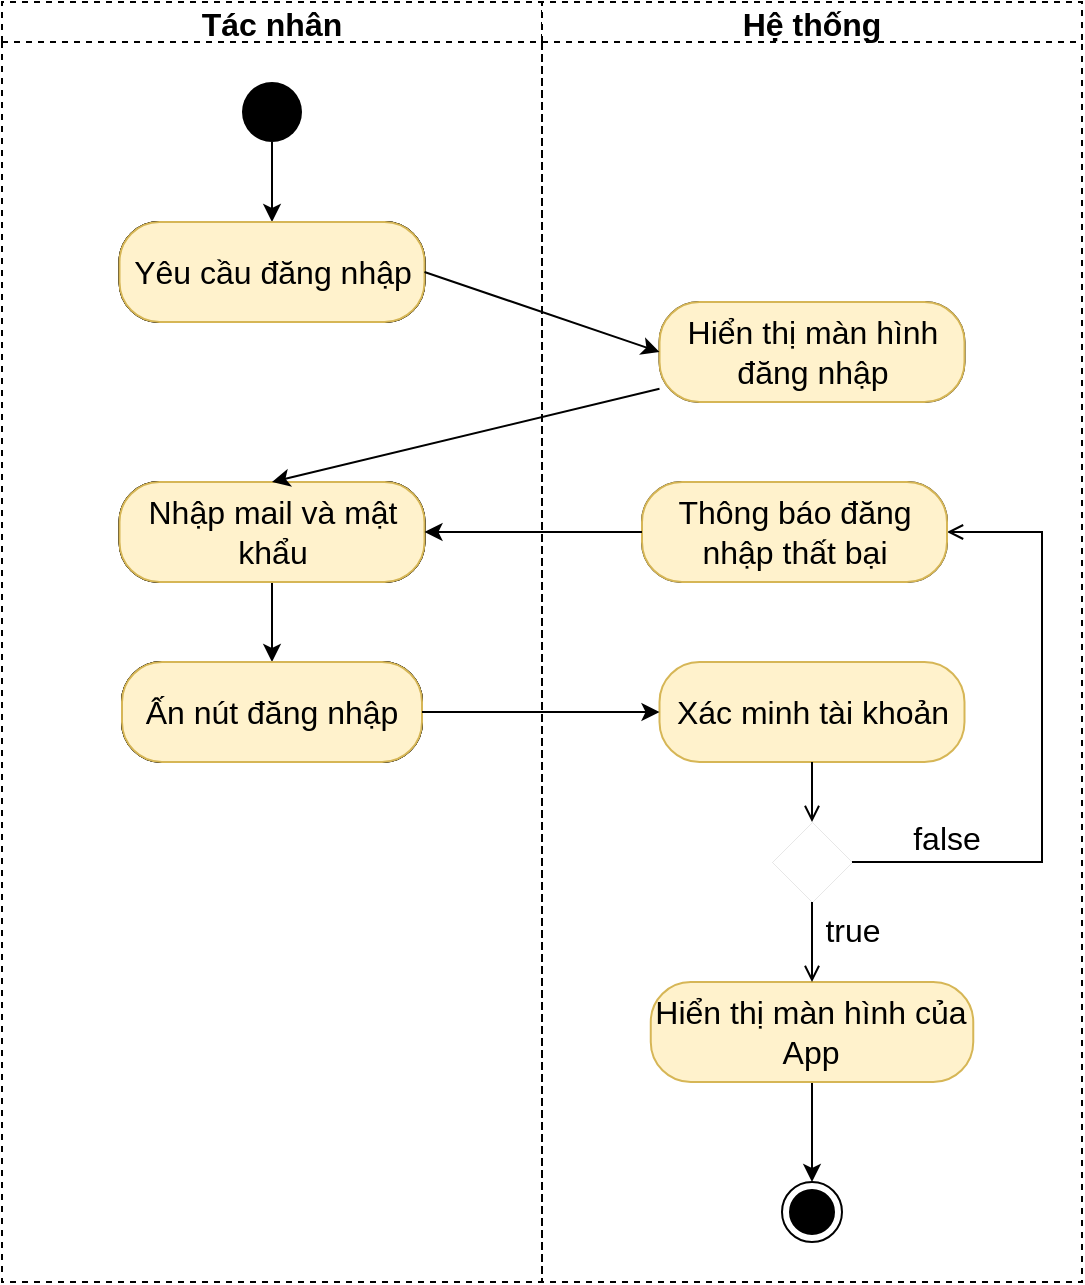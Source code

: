 <?xml version="1.0" encoding="UTF-8"?>
<mxfile version="28.2.8">
  <diagram id="o8LVKSwbL0h8bgJZBsLP" name="Page-1">
    <mxGraphModel dx="880" dy="1621" grid="0" gridSize="10" guides="1" tooltips="1" connect="1" arrows="1" fold="1" page="1" pageScale="1" pageWidth="827" pageHeight="1169" math="0" shadow="0">
      <root>
        <mxCell id="0" />
        <mxCell id="1" parent="0" />
        <mxCell id="THRzaVfOo93DXw_aaa8F-1" value="Tác nhân" style="swimlane;startSize=20;fontSize=16;dashed=1;" parent="1" vertex="1">
          <mxGeometry x="70" y="-20" width="270" height="640" as="geometry" />
        </mxCell>
        <mxCell id="THRzaVfOo93DXw_aaa8F-29" style="edgeStyle=none;rounded=1;orthogonalLoop=1;jettySize=auto;html=1;entryX=0.5;entryY=0;entryDx=0;entryDy=0;fontSize=16;strokeColor=#000000;exitX=0.5;exitY=1;exitDx=0;exitDy=0;" parent="THRzaVfOo93DXw_aaa8F-1" source="S9MEAJjue6eyXgCt8Uo4-2" target="THRzaVfOo93DXw_aaa8F-16" edge="1">
          <mxGeometry relative="1" as="geometry">
            <mxPoint x="135" y="70" as="sourcePoint" />
          </mxGeometry>
        </mxCell>
        <mxCell id="THRzaVfOo93DXw_aaa8F-16" value="Yêu cầu đăng nhập" style="rounded=1;whiteSpace=wrap;html=1;arcSize=40;fontColor=#000000;shadow=0;fontSize=16;fillColor=#FFFFFF;strokeColor=#000000;" parent="THRzaVfOo93DXw_aaa8F-1" vertex="1">
          <mxGeometry x="58.75" y="110" width="152.5" height="50" as="geometry" />
        </mxCell>
        <mxCell id="PxXzzGtLgVrhPU-m9N_G-12" style="edgeStyle=none;rounded=1;orthogonalLoop=1;jettySize=auto;html=1;entryX=0.5;entryY=0;entryDx=0;entryDy=0;fontSize=16;strokeColor=#000000;exitX=0.5;exitY=1;exitDx=0;exitDy=0;" parent="THRzaVfOo93DXw_aaa8F-1" source="THRzaVfOo93DXw_aaa8F-28" target="THRzaVfOo93DXw_aaa8F-34" edge="1">
          <mxGeometry relative="1" as="geometry">
            <mxPoint x="160" y="310" as="sourcePoint" />
          </mxGeometry>
        </mxCell>
        <mxCell id="THRzaVfOo93DXw_aaa8F-28" value="&lt;div&gt;Nhập mail và mật khẩu&lt;/div&gt;" style="rounded=1;whiteSpace=wrap;html=1;arcSize=40;fontColor=#000000;shadow=0;fontSize=16;fillColor=#FFFFFF;strokeColor=#000000;" parent="THRzaVfOo93DXw_aaa8F-1" vertex="1">
          <mxGeometry x="58.75" y="240" width="152.5" height="50" as="geometry" />
        </mxCell>
        <mxCell id="THRzaVfOo93DXw_aaa8F-34" value="Ấn nút đăng nhập" style="rounded=1;whiteSpace=wrap;html=1;arcSize=40;fontColor=#000000;shadow=0;fontSize=16;fillColor=#FFFFFF;strokeColor=#000000;" parent="THRzaVfOo93DXw_aaa8F-1" vertex="1">
          <mxGeometry x="60" y="330" width="150" height="50" as="geometry" />
        </mxCell>
        <mxCell id="S9MEAJjue6eyXgCt8Uo4-2" value="" style="ellipse;fillColor=#000000;strokeColor=none;" parent="THRzaVfOo93DXw_aaa8F-1" vertex="1">
          <mxGeometry x="120" y="40" width="30" height="30" as="geometry" />
        </mxCell>
        <mxCell id="THRzaVfOo93DXw_aaa8F-2" value="Hệ thống" style="swimlane;startSize=20;fontSize=16;dashed=1;" parent="1" vertex="1">
          <mxGeometry x="340" y="-20" width="270" height="640" as="geometry" />
        </mxCell>
        <mxCell id="THRzaVfOo93DXw_aaa8F-33" value="Xác minh tài khoản" style="rounded=1;whiteSpace=wrap;html=1;arcSize=40;shadow=0;fontSize=16;fillColor=#fff2cc;strokeColor=#d6b656;" parent="THRzaVfOo93DXw_aaa8F-2" vertex="1">
          <mxGeometry x="58.75" y="330" width="152.5" height="50" as="geometry" />
        </mxCell>
        <mxCell id="THRzaVfOo93DXw_aaa8F-19" value="" style="shape=rhombus;html=1;verticalLabelPosition=bottom;verticalAlignment=top;shadow=0;dashed=1;dashPattern=1 1;fontSize=16;strokeColor=#000000;strokeWidth=0;gradientColor=none;fillColor=#FFFFFF;" parent="THRzaVfOo93DXw_aaa8F-2" vertex="1">
          <mxGeometry x="115" y="410" width="40" height="40" as="geometry" />
        </mxCell>
        <mxCell id="THRzaVfOo93DXw_aaa8F-20" value="" style="html=1;elbow=horizontal;align=right;verticalAlign=bottom;endArrow=none;rounded=0;labelBackgroundColor=none;startArrow=open;fontSize=16;strokeColor=#000000;entryX=0.5;entryY=1;entryDx=0;entryDy=0;" parent="THRzaVfOo93DXw_aaa8F-2" source="THRzaVfOo93DXw_aaa8F-19" target="THRzaVfOo93DXw_aaa8F-33" edge="1">
          <mxGeometry relative="1" as="geometry">
            <mxPoint x="380" y="380" as="targetPoint" />
          </mxGeometry>
        </mxCell>
        <mxCell id="THRzaVfOo93DXw_aaa8F-42" style="rounded=1;orthogonalLoop=1;jettySize=auto;html=1;exitX=0.5;exitY=1;exitDx=0;exitDy=0;entryX=0.5;entryY=0;entryDx=0;entryDy=0;fontSize=16;strokeColor=#000000;" parent="THRzaVfOo93DXw_aaa8F-2" source="THRzaVfOo93DXw_aaa8F-40" target="S9MEAJjue6eyXgCt8Uo4-1" edge="1">
          <mxGeometry relative="1" as="geometry">
            <mxPoint x="135" y="580" as="targetPoint" />
          </mxGeometry>
        </mxCell>
        <mxCell id="THRzaVfOo93DXw_aaa8F-40" value="Hiển thị màn hình của App" style="rounded=1;whiteSpace=wrap;html=1;arcSize=40;shadow=0;fontSize=16;fillColor=#fff2cc;strokeColor=#d6b656;" parent="THRzaVfOo93DXw_aaa8F-2" vertex="1">
          <mxGeometry x="54.38" y="490" width="161.25" height="50" as="geometry" />
        </mxCell>
        <mxCell id="THRzaVfOo93DXw_aaa8F-22" value="&lt;font color=&quot;#000000&quot;&gt;true&lt;/font&gt;" style="html=1;elbow=vertical;verticalAlign=bottom;endArrow=open;rounded=0;labelBackgroundColor=none;fontSize=16;strokeColor=#000000;entryX=0.5;entryY=0;entryDx=0;entryDy=0;exitX=0.5;exitY=1;exitDx=0;exitDy=0;" parent="THRzaVfOo93DXw_aaa8F-2" source="THRzaVfOo93DXw_aaa8F-19" target="THRzaVfOo93DXw_aaa8F-40" edge="1">
          <mxGeometry x="0.326" y="20" relative="1" as="geometry">
            <mxPoint x="135" y="490" as="targetPoint" />
            <mxPoint as="offset" />
          </mxGeometry>
        </mxCell>
        <mxCell id="THRzaVfOo93DXw_aaa8F-41" value="&lt;div&gt;Thông báo đăng nhập thất bại&lt;br&gt;&lt;/div&gt;" style="rounded=1;whiteSpace=wrap;html=1;arcSize=40;fontColor=#000000;shadow=0;fontSize=16;fillColor=#FFFFFF;strokeColor=#000000;" parent="THRzaVfOo93DXw_aaa8F-2" vertex="1">
          <mxGeometry x="50" y="240" width="152.5" height="50" as="geometry" />
        </mxCell>
        <mxCell id="THRzaVfOo93DXw_aaa8F-21" value="&lt;font color=&quot;#000000&quot;&gt;false&lt;/font&gt;" style="html=1;elbow=vertical;verticalAlign=bottom;endArrow=open;rounded=0;labelBackgroundColor=none;fontSize=16;strokeColor=#000000;edgeStyle=orthogonalEdgeStyle;entryX=1;entryY=0.5;entryDx=0;entryDy=0;" parent="THRzaVfOo93DXw_aaa8F-2" source="THRzaVfOo93DXw_aaa8F-19" target="THRzaVfOo93DXw_aaa8F-41" edge="1">
          <mxGeometry x="-0.699" relative="1" as="geometry">
            <mxPoint x="250" y="524" as="targetPoint" />
            <Array as="points">
              <mxPoint x="250" y="430" />
              <mxPoint x="250" y="265" />
            </Array>
            <mxPoint as="offset" />
          </mxGeometry>
        </mxCell>
        <mxCell id="S9MEAJjue6eyXgCt8Uo4-1" value="" style="ellipse;html=1;shape=endState;fillColor=#000000;strokeColor=#000000;" parent="THRzaVfOo93DXw_aaa8F-2" vertex="1">
          <mxGeometry x="120" y="590" width="30" height="30" as="geometry" />
        </mxCell>
        <mxCell id="j4CEI_gcvZp7ecHWLUtV-1" value="Hiển thị màn hình đăng nhập" style="rounded=1;whiteSpace=wrap;html=1;arcSize=40;fontColor=#000000;shadow=0;fontSize=16;fillColor=#FFFFFF;strokeColor=#000000;" parent="THRzaVfOo93DXw_aaa8F-2" vertex="1">
          <mxGeometry x="58.75" y="150" width="152.5" height="50" as="geometry" />
        </mxCell>
        <mxCell id="KxFB7weYyqMvfq0GmS7c-1" value="Yêu cầu đăng nhập" style="rounded=1;whiteSpace=wrap;html=1;arcSize=40;fontColor=#000000;shadow=0;fontSize=16;fillColor=#FFFFFF;strokeColor=#000000;" parent="THRzaVfOo93DXw_aaa8F-2" vertex="1">
          <mxGeometry x="-211.25" y="110" width="152.5" height="50" as="geometry" />
        </mxCell>
        <mxCell id="KxFB7weYyqMvfq0GmS7c-2" value="&lt;div&gt;Nhập mail và mật khẩu&lt;/div&gt;" style="rounded=1;whiteSpace=wrap;html=1;arcSize=40;fontColor=#000000;shadow=0;fontSize=16;fillColor=#FFFFFF;strokeColor=#000000;" parent="THRzaVfOo93DXw_aaa8F-2" vertex="1">
          <mxGeometry x="-211.25" y="240" width="152.5" height="50" as="geometry" />
        </mxCell>
        <mxCell id="KxFB7weYyqMvfq0GmS7c-3" value="Ấn nút đăng nhập" style="rounded=1;whiteSpace=wrap;html=1;arcSize=40;fontColor=#000000;shadow=0;fontSize=16;fillColor=#FFFFFF;strokeColor=#000000;" parent="THRzaVfOo93DXw_aaa8F-2" vertex="1">
          <mxGeometry x="-210" y="330" width="150" height="50" as="geometry" />
        </mxCell>
        <mxCell id="KxFB7weYyqMvfq0GmS7c-4" value="Yêu cầu đăng nhập" style="rounded=1;whiteSpace=wrap;html=1;arcSize=40;fontColor=#000000;shadow=0;fontSize=16;fillColor=#FFFFFF;strokeColor=#000000;" parent="THRzaVfOo93DXw_aaa8F-2" vertex="1">
          <mxGeometry x="-211.25" y="110" width="152.5" height="50" as="geometry" />
        </mxCell>
        <mxCell id="KxFB7weYyqMvfq0GmS7c-5" value="&lt;div&gt;Nhập mail và mật khẩu&lt;/div&gt;" style="rounded=1;whiteSpace=wrap;html=1;arcSize=40;fontColor=#000000;shadow=0;fontSize=16;fillColor=#FFFFFF;strokeColor=#000000;" parent="THRzaVfOo93DXw_aaa8F-2" vertex="1">
          <mxGeometry x="-211.25" y="240" width="152.5" height="50" as="geometry" />
        </mxCell>
        <mxCell id="KxFB7weYyqMvfq0GmS7c-6" value="Ấn nút đăng nhập" style="rounded=1;whiteSpace=wrap;html=1;arcSize=40;fontColor=#000000;shadow=0;fontSize=16;fillColor=#FFFFFF;strokeColor=#000000;" parent="THRzaVfOo93DXw_aaa8F-2" vertex="1">
          <mxGeometry x="-210" y="330" width="150" height="50" as="geometry" />
        </mxCell>
        <mxCell id="KxFB7weYyqMvfq0GmS7c-7" value="Yêu cầu đăng nhập" style="rounded=1;whiteSpace=wrap;html=1;arcSize=40;shadow=0;fontSize=16;fillColor=#fff2cc;strokeColor=#d6b656;" parent="THRzaVfOo93DXw_aaa8F-2" vertex="1">
          <mxGeometry x="-211.25" y="110" width="152.5" height="50" as="geometry" />
        </mxCell>
        <mxCell id="KxFB7weYyqMvfq0GmS7c-8" value="&lt;div&gt;Nhập mail và mật khẩu&lt;/div&gt;" style="rounded=1;whiteSpace=wrap;html=1;arcSize=40;shadow=0;fontSize=16;fillColor=#fff2cc;strokeColor=#d6b656;" parent="THRzaVfOo93DXw_aaa8F-2" vertex="1">
          <mxGeometry x="-211.25" y="240" width="152.5" height="50" as="geometry" />
        </mxCell>
        <mxCell id="KxFB7weYyqMvfq0GmS7c-9" value="Ấn nút đăng nhập" style="rounded=1;whiteSpace=wrap;html=1;arcSize=40;shadow=0;fontSize=16;fillColor=#fff2cc;strokeColor=#d6b656;" parent="THRzaVfOo93DXw_aaa8F-2" vertex="1">
          <mxGeometry x="-210" y="330" width="150" height="50" as="geometry" />
        </mxCell>
        <mxCell id="KxFB7weYyqMvfq0GmS7c-10" value="Hiển thị màn hình đăng nhập" style="rounded=1;whiteSpace=wrap;html=1;arcSize=40;shadow=0;fontSize=16;fillColor=#fff2cc;strokeColor=#d6b656;" parent="THRzaVfOo93DXw_aaa8F-2" vertex="1">
          <mxGeometry x="58.75" y="150" width="152.5" height="50" as="geometry" />
        </mxCell>
        <mxCell id="KxFB7weYyqMvfq0GmS7c-11" value="&lt;div&gt;Thông báo đăng nhập thất bại&lt;br&gt;&lt;/div&gt;" style="rounded=1;whiteSpace=wrap;html=1;arcSize=40;shadow=0;fontSize=16;fillColor=#fff2cc;strokeColor=#d6b656;" parent="THRzaVfOo93DXw_aaa8F-2" vertex="1">
          <mxGeometry x="50" y="240" width="152.5" height="50" as="geometry" />
        </mxCell>
        <mxCell id="THRzaVfOo93DXw_aaa8F-38" style="edgeStyle=none;rounded=1;orthogonalLoop=1;jettySize=auto;html=1;exitX=1;exitY=0.5;exitDx=0;exitDy=0;entryX=0;entryY=0.5;entryDx=0;entryDy=0;fontSize=16;strokeColor=#000000;" parent="1" source="THRzaVfOo93DXw_aaa8F-34" target="THRzaVfOo93DXw_aaa8F-33" edge="1">
          <mxGeometry relative="1" as="geometry" />
        </mxCell>
        <mxCell id="THRzaVfOo93DXw_aaa8F-43" style="edgeStyle=none;rounded=1;orthogonalLoop=1;jettySize=auto;html=1;exitX=0;exitY=0.5;exitDx=0;exitDy=0;entryX=1;entryY=0.5;entryDx=0;entryDy=0;fontSize=16;strokeColor=#000000;" parent="1" source="THRzaVfOo93DXw_aaa8F-41" target="THRzaVfOo93DXw_aaa8F-28" edge="1">
          <mxGeometry relative="1" as="geometry" />
        </mxCell>
        <mxCell id="PxXzzGtLgVrhPU-m9N_G-18" style="edgeStyle=none;rounded=1;orthogonalLoop=1;jettySize=auto;html=1;entryX=0.5;entryY=0;entryDx=0;entryDy=0;fontSize=16;strokeColor=#000000;" parent="1" source="j4CEI_gcvZp7ecHWLUtV-1" target="THRzaVfOo93DXw_aaa8F-28" edge="1">
          <mxGeometry relative="1" as="geometry">
            <mxPoint x="205.095" y="170" as="targetPoint" />
          </mxGeometry>
        </mxCell>
        <mxCell id="j4CEI_gcvZp7ecHWLUtV-3" style="edgeStyle=none;rounded=1;orthogonalLoop=1;jettySize=auto;html=1;exitX=1;exitY=0.5;exitDx=0;exitDy=0;entryX=0;entryY=0.5;entryDx=0;entryDy=0;fontSize=16;strokeColor=#000000;" parent="1" source="THRzaVfOo93DXw_aaa8F-16" target="j4CEI_gcvZp7ecHWLUtV-1" edge="1">
          <mxGeometry relative="1" as="geometry">
            <mxPoint x="215" y="230" as="targetPoint" />
            <mxPoint x="400" y="123" as="sourcePoint" />
          </mxGeometry>
        </mxCell>
      </root>
    </mxGraphModel>
  </diagram>
</mxfile>
